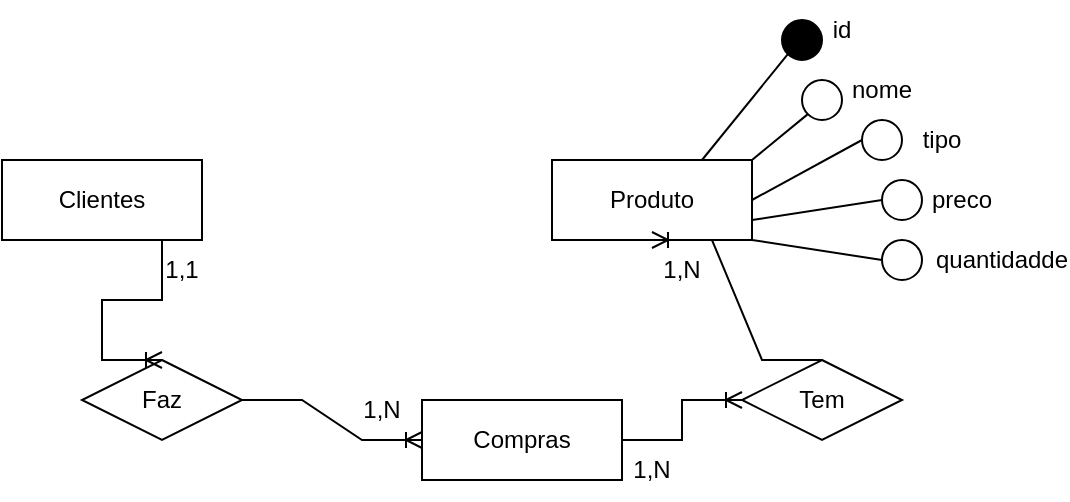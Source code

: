 <mxfile version="20.8.20" type="github">
  <diagram id="R2lEEEUBdFMjLlhIrx00" name="Page-1">
    <mxGraphModel dx="840" dy="446" grid="1" gridSize="10" guides="1" tooltips="1" connect="1" arrows="1" fold="1" page="1" pageScale="1" pageWidth="850" pageHeight="1100" math="0" shadow="0" extFonts="Permanent Marker^https://fonts.googleapis.com/css?family=Permanent+Marker">
      <root>
        <mxCell id="0" />
        <mxCell id="1" parent="0" />
        <mxCell id="b1Wx8SmgDYY8dKGS5oWz-1" value="Clientes" style="whiteSpace=wrap;html=1;align=center;" vertex="1" parent="1">
          <mxGeometry x="90" y="160" width="100" height="40" as="geometry" />
        </mxCell>
        <mxCell id="b1Wx8SmgDYY8dKGS5oWz-2" value="Produto" style="whiteSpace=wrap;html=1;align=center;" vertex="1" parent="1">
          <mxGeometry x="365" y="160" width="100" height="40" as="geometry" />
        </mxCell>
        <mxCell id="b1Wx8SmgDYY8dKGS5oWz-3" value="Compras" style="whiteSpace=wrap;html=1;align=center;" vertex="1" parent="1">
          <mxGeometry x="300" y="280" width="100" height="40" as="geometry" />
        </mxCell>
        <mxCell id="b1Wx8SmgDYY8dKGS5oWz-20" value="" style="ellipse;whiteSpace=wrap;html=1;aspect=fixed;" vertex="1" parent="1">
          <mxGeometry x="490" y="120" width="20" height="20" as="geometry" />
        </mxCell>
        <mxCell id="b1Wx8SmgDYY8dKGS5oWz-21" value="" style="endArrow=none;html=1;rounded=0;exitX=1;exitY=0;exitDx=0;exitDy=0;entryX=0;entryY=1;entryDx=0;entryDy=0;" edge="1" parent="1" source="b1Wx8SmgDYY8dKGS5oWz-2" target="b1Wx8SmgDYY8dKGS5oWz-20">
          <mxGeometry relative="1" as="geometry">
            <mxPoint x="340" y="180" as="sourcePoint" />
            <mxPoint x="500" y="180" as="targetPoint" />
          </mxGeometry>
        </mxCell>
        <mxCell id="b1Wx8SmgDYY8dKGS5oWz-22" value="" style="endArrow=none;html=1;rounded=0;exitX=1;exitY=0.5;exitDx=0;exitDy=0;entryX=0;entryY=0.5;entryDx=0;entryDy=0;" edge="1" parent="1" source="b1Wx8SmgDYY8dKGS5oWz-2" target="b1Wx8SmgDYY8dKGS5oWz-25">
          <mxGeometry relative="1" as="geometry">
            <mxPoint x="475" y="170" as="sourcePoint" />
            <mxPoint x="510" y="150" as="targetPoint" />
          </mxGeometry>
        </mxCell>
        <mxCell id="b1Wx8SmgDYY8dKGS5oWz-23" value="" style="endArrow=none;html=1;rounded=0;exitX=1;exitY=0.75;exitDx=0;exitDy=0;entryX=0;entryY=0.5;entryDx=0;entryDy=0;" edge="1" parent="1" source="b1Wx8SmgDYY8dKGS5oWz-2" target="b1Wx8SmgDYY8dKGS5oWz-26">
          <mxGeometry relative="1" as="geometry">
            <mxPoint x="475" y="190" as="sourcePoint" />
            <mxPoint x="520" y="180" as="targetPoint" />
          </mxGeometry>
        </mxCell>
        <mxCell id="b1Wx8SmgDYY8dKGS5oWz-24" value="" style="endArrow=none;html=1;rounded=0;exitX=1;exitY=1;exitDx=0;exitDy=0;entryX=0;entryY=0.5;entryDx=0;entryDy=0;" edge="1" parent="1" source="b1Wx8SmgDYY8dKGS5oWz-2" target="b1Wx8SmgDYY8dKGS5oWz-27">
          <mxGeometry relative="1" as="geometry">
            <mxPoint x="475" y="200" as="sourcePoint" />
            <mxPoint x="520" y="200" as="targetPoint" />
          </mxGeometry>
        </mxCell>
        <mxCell id="b1Wx8SmgDYY8dKGS5oWz-25" value="" style="ellipse;whiteSpace=wrap;html=1;aspect=fixed;" vertex="1" parent="1">
          <mxGeometry x="520" y="140" width="20" height="20" as="geometry" />
        </mxCell>
        <mxCell id="b1Wx8SmgDYY8dKGS5oWz-26" value="" style="ellipse;whiteSpace=wrap;html=1;aspect=fixed;" vertex="1" parent="1">
          <mxGeometry x="530" y="170" width="20" height="20" as="geometry" />
        </mxCell>
        <mxCell id="b1Wx8SmgDYY8dKGS5oWz-27" value="" style="ellipse;whiteSpace=wrap;html=1;aspect=fixed;" vertex="1" parent="1">
          <mxGeometry x="530" y="200" width="20" height="20" as="geometry" />
        </mxCell>
        <mxCell id="b1Wx8SmgDYY8dKGS5oWz-28" value="" style="endArrow=none;html=1;rounded=0;exitX=0.75;exitY=0;exitDx=0;exitDy=0;entryX=0;entryY=1;entryDx=0;entryDy=0;" edge="1" parent="1" source="b1Wx8SmgDYY8dKGS5oWz-2" target="b1Wx8SmgDYY8dKGS5oWz-29">
          <mxGeometry relative="1" as="geometry">
            <mxPoint x="475" y="170" as="sourcePoint" />
            <mxPoint x="480" y="100" as="targetPoint" />
          </mxGeometry>
        </mxCell>
        <mxCell id="b1Wx8SmgDYY8dKGS5oWz-29" value="" style="ellipse;whiteSpace=wrap;html=1;aspect=fixed;fillColor=#000000;" vertex="1" parent="1">
          <mxGeometry x="480" y="90" width="20" height="20" as="geometry" />
        </mxCell>
        <mxCell id="b1Wx8SmgDYY8dKGS5oWz-30" value="id" style="text;strokeColor=none;align=center;fillColor=none;html=1;verticalAlign=middle;whiteSpace=wrap;rounded=0;" vertex="1" parent="1">
          <mxGeometry x="480" y="80" width="60" height="30" as="geometry" />
        </mxCell>
        <mxCell id="b1Wx8SmgDYY8dKGS5oWz-31" value="nome" style="text;strokeColor=none;align=center;fillColor=none;html=1;verticalAlign=middle;whiteSpace=wrap;rounded=0;" vertex="1" parent="1">
          <mxGeometry x="500" y="110" width="60" height="30" as="geometry" />
        </mxCell>
        <mxCell id="b1Wx8SmgDYY8dKGS5oWz-32" value="tipo" style="text;strokeColor=none;align=center;fillColor=none;html=1;verticalAlign=middle;whiteSpace=wrap;rounded=0;" vertex="1" parent="1">
          <mxGeometry x="530" y="135" width="60" height="30" as="geometry" />
        </mxCell>
        <mxCell id="b1Wx8SmgDYY8dKGS5oWz-33" value="preco" style="text;strokeColor=none;align=center;fillColor=none;html=1;verticalAlign=middle;whiteSpace=wrap;rounded=0;" vertex="1" parent="1">
          <mxGeometry x="540" y="165" width="60" height="30" as="geometry" />
        </mxCell>
        <mxCell id="b1Wx8SmgDYY8dKGS5oWz-34" value="quantidadde" style="text;strokeColor=none;align=center;fillColor=none;html=1;verticalAlign=middle;whiteSpace=wrap;rounded=0;" vertex="1" parent="1">
          <mxGeometry x="560" y="195" width="60" height="30" as="geometry" />
        </mxCell>
        <mxCell id="b1Wx8SmgDYY8dKGS5oWz-35" value="Faz" style="shape=rhombus;perimeter=rhombusPerimeter;whiteSpace=wrap;html=1;align=center;" vertex="1" parent="1">
          <mxGeometry x="130" y="260" width="80" height="40" as="geometry" />
        </mxCell>
        <mxCell id="b1Wx8SmgDYY8dKGS5oWz-36" value="" style="edgeStyle=entityRelationEdgeStyle;fontSize=12;html=1;endArrow=ERoneToMany;rounded=0;exitX=0.5;exitY=1;exitDx=0;exitDy=0;entryX=0.5;entryY=0;entryDx=0;entryDy=0;" edge="1" parent="1" source="b1Wx8SmgDYY8dKGS5oWz-1" target="b1Wx8SmgDYY8dKGS5oWz-35">
          <mxGeometry width="100" height="100" relative="1" as="geometry">
            <mxPoint x="370" y="230" as="sourcePoint" />
            <mxPoint x="470" y="130" as="targetPoint" />
          </mxGeometry>
        </mxCell>
        <mxCell id="b1Wx8SmgDYY8dKGS5oWz-38" value="" style="edgeStyle=entityRelationEdgeStyle;fontSize=12;html=1;endArrow=ERoneToMany;rounded=0;exitX=1;exitY=0.5;exitDx=0;exitDy=0;entryX=0;entryY=0.5;entryDx=0;entryDy=0;" edge="1" parent="1" source="b1Wx8SmgDYY8dKGS5oWz-35" target="b1Wx8SmgDYY8dKGS5oWz-3">
          <mxGeometry width="100" height="100" relative="1" as="geometry">
            <mxPoint x="370" y="230" as="sourcePoint" />
            <mxPoint x="470" y="130" as="targetPoint" />
          </mxGeometry>
        </mxCell>
        <mxCell id="b1Wx8SmgDYY8dKGS5oWz-39" value="Tem" style="shape=rhombus;perimeter=rhombusPerimeter;whiteSpace=wrap;html=1;align=center;" vertex="1" parent="1">
          <mxGeometry x="460" y="260" width="80" height="40" as="geometry" />
        </mxCell>
        <mxCell id="b1Wx8SmgDYY8dKGS5oWz-40" value="" style="edgeStyle=entityRelationEdgeStyle;fontSize=12;html=1;endArrow=ERoneToMany;rounded=0;exitX=1;exitY=0.5;exitDx=0;exitDy=0;entryX=0;entryY=0.5;entryDx=0;entryDy=0;" edge="1" parent="1" source="b1Wx8SmgDYY8dKGS5oWz-3" target="b1Wx8SmgDYY8dKGS5oWz-39">
          <mxGeometry width="100" height="100" relative="1" as="geometry">
            <mxPoint x="370" y="230" as="sourcePoint" />
            <mxPoint x="470" y="130" as="targetPoint" />
          </mxGeometry>
        </mxCell>
        <mxCell id="b1Wx8SmgDYY8dKGS5oWz-41" value="" style="edgeStyle=entityRelationEdgeStyle;fontSize=12;html=1;endArrow=ERoneToMany;rounded=0;exitX=0.5;exitY=0;exitDx=0;exitDy=0;entryX=0.5;entryY=1;entryDx=0;entryDy=0;" edge="1" parent="1" source="b1Wx8SmgDYY8dKGS5oWz-39" target="b1Wx8SmgDYY8dKGS5oWz-2">
          <mxGeometry width="100" height="100" relative="1" as="geometry">
            <mxPoint x="410" y="310" as="sourcePoint" />
            <mxPoint x="470" y="290" as="targetPoint" />
          </mxGeometry>
        </mxCell>
        <mxCell id="b1Wx8SmgDYY8dKGS5oWz-42" value="1,1" style="text;strokeColor=none;align=center;fillColor=none;html=1;verticalAlign=middle;whiteSpace=wrap;rounded=0;" vertex="1" parent="1">
          <mxGeometry x="150" y="200" width="60" height="30" as="geometry" />
        </mxCell>
        <mxCell id="b1Wx8SmgDYY8dKGS5oWz-43" value="1,N" style="text;strokeColor=none;align=center;fillColor=none;html=1;verticalAlign=middle;whiteSpace=wrap;rounded=0;" vertex="1" parent="1">
          <mxGeometry x="250" y="270" width="60" height="30" as="geometry" />
        </mxCell>
        <mxCell id="b1Wx8SmgDYY8dKGS5oWz-44" value="1,N" style="text;strokeColor=none;align=center;fillColor=none;html=1;verticalAlign=middle;whiteSpace=wrap;rounded=0;" vertex="1" parent="1">
          <mxGeometry x="385" y="300" width="60" height="30" as="geometry" />
        </mxCell>
        <mxCell id="b1Wx8SmgDYY8dKGS5oWz-45" value="1,N" style="text;strokeColor=none;align=center;fillColor=none;html=1;verticalAlign=middle;whiteSpace=wrap;rounded=0;" vertex="1" parent="1">
          <mxGeometry x="400" y="200" width="60" height="30" as="geometry" />
        </mxCell>
      </root>
    </mxGraphModel>
  </diagram>
</mxfile>
